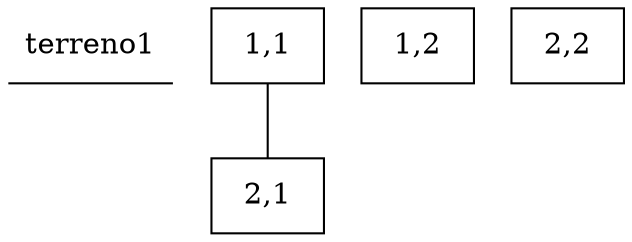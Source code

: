 // The Round Table
graph {
	node [shape=underline]
	titulo [label=terreno1]
	node [shape=rectangle]
	11 [label="1,1"]
	12 [label="1,2"]
	21 [label="2,1"]
	22 [label="2,2"]
	11 -- 21 [constraint=true]
}

